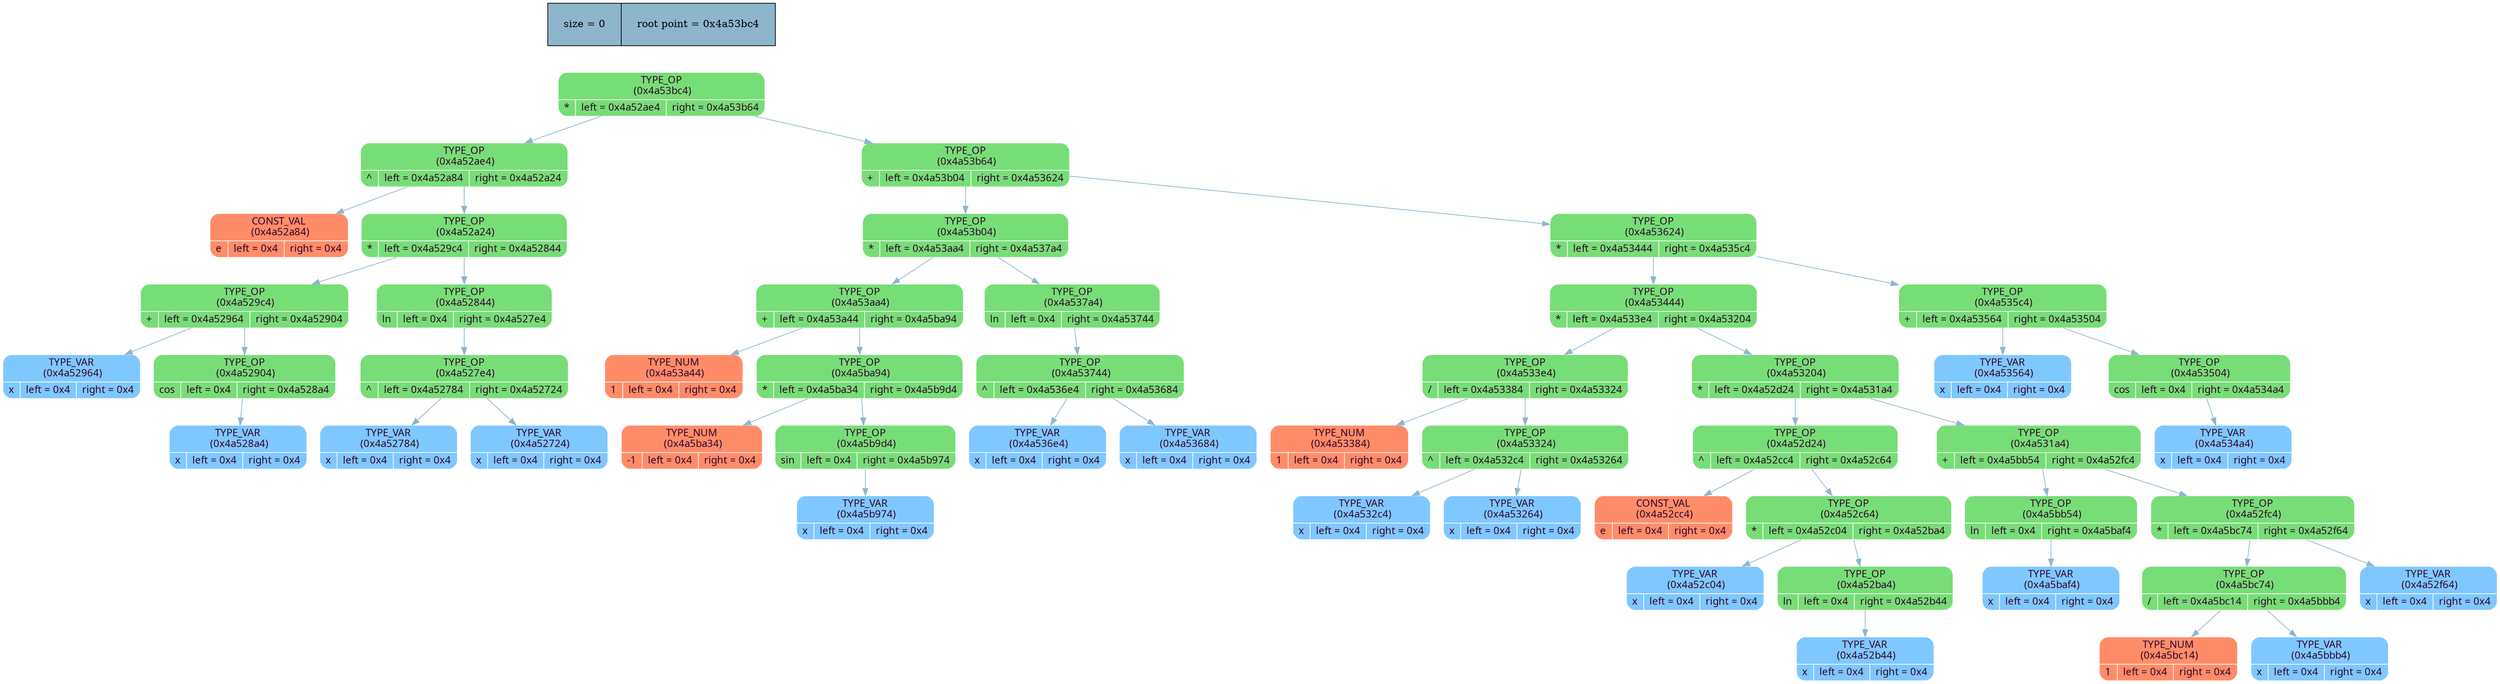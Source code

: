 digraph   
{
rankdir = ""
splines = "true"

node_stat [margin = "0.3*0.3", style = "filled", shape = "record", fillcolor = "#8DB6CD" label = " size = 0 | root point = 0x4a53bc4"]
{rank = source; node_stat}

node0x4a53bc4 [shape = "Mrecord", fillcolor = "#77DD77", style = "filled", fontcolor = "#31032A", fontname = "Calibri", color = "white", label = "{TYPE_OP\n (0x4a53bc4)| {* |left = 0x4a52ae4 |right = 0x4a53b64}}"]
node0x4a53bc4 -> node0x4a52ae4 [color = "#8DB6CD", style = "", constraint = true, fillcolor = "#8DB6CD",   fontcolor = "", fontname = "Calibri", label = ""];
node0x4a52ae4 [shape = "Mrecord", fillcolor = "#77DD77", style = "filled", fontcolor = "#31032A", fontname = "Calibri", color = "white", label = "{TYPE_OP\n (0x4a52ae4)| {^ |left = 0x4a52a84 |right = 0x4a52a24}}"]
node0x4a52ae4 -> node0x4a52a84 [color = "#8DB6CD", style = "", constraint = true, fillcolor = "#8DB6CD",   fontcolor = "", fontname = "Calibri", label = ""];
node0x4a52a84 [shape = "Mrecord", fillcolor = "#FF8C69", style = "filled", fontcolor = "#31032A", fontname = "Calibri", color = "white", label = "{CONST_VAL\n (0x4a52a84)| {e |left = 0x4 |right = 0x4}}"]
node0x4a52ae4 -> node0x4a52a24 [color = "#8DB6CD", style = "", constraint = true, fillcolor = "#8DB6CD",   fontcolor = "", fontname = "Calibri", label = ""];
node0x4a52a24 [shape = "Mrecord", fillcolor = "#77DD77", style = "filled", fontcolor = "#31032A", fontname = "Calibri", color = "white", label = "{TYPE_OP\n (0x4a52a24)| {* |left = 0x4a529c4 |right = 0x4a52844}}"]
node0x4a52a24 -> node0x4a529c4 [color = "#8DB6CD", style = "", constraint = true, fillcolor = "#8DB6CD",   fontcolor = "", fontname = "Calibri", label = ""];
node0x4a529c4 [shape = "Mrecord", fillcolor = "#77DD77", style = "filled", fontcolor = "#31032A", fontname = "Calibri", color = "white", label = "{TYPE_OP\n (0x4a529c4)| {+ |left = 0x4a52964 |right = 0x4a52904}}"]
node0x4a529c4 -> node0x4a52964 [color = "#8DB6CD", style = "", constraint = true, fillcolor = "#8DB6CD",   fontcolor = "", fontname = "Calibri", label = ""];
node0x4a52964 [shape = "Mrecord", fillcolor = "#7FC7FF", style = "filled", fontcolor = "#31032A", fontname = "Calibri", color = "white", label = "{TYPE_VAR\n (0x4a52964)| {x |left = 0x4 |right = 0x4}}"]
node0x4a529c4 -> node0x4a52904 [color = "#8DB6CD", style = "", constraint = true, fillcolor = "#8DB6CD",   fontcolor = "", fontname = "Calibri", label = ""];
node0x4a52904 [shape = "Mrecord", fillcolor = "#77DD77", style = "filled", fontcolor = "#31032A", fontname = "Calibri", color = "white", label = "{TYPE_OP\n (0x4a52904)| {cos |left = 0x4 |right = 0x4a528a4}}"]
node0x4a52904 -> node0x4a528a4 [color = "#8DB6CD", style = "", constraint = true, fillcolor = "#8DB6CD",   fontcolor = "", fontname = "Calibri", label = ""];
node0x4a528a4 [shape = "Mrecord", fillcolor = "#7FC7FF", style = "filled", fontcolor = "#31032A", fontname = "Calibri", color = "white", label = "{TYPE_VAR\n (0x4a528a4)| {x |left = 0x4 |right = 0x4}}"]
node0x4a52a24 -> node0x4a52844 [color = "#8DB6CD", style = "", constraint = true, fillcolor = "#8DB6CD",   fontcolor = "", fontname = "Calibri", label = ""];
node0x4a52844 [shape = "Mrecord", fillcolor = "#77DD77", style = "filled", fontcolor = "#31032A", fontname = "Calibri", color = "white", label = "{TYPE_OP\n (0x4a52844)| {ln |left = 0x4 |right = 0x4a527e4}}"]
node0x4a52844 -> node0x4a527e4 [color = "#8DB6CD", style = "", constraint = true, fillcolor = "#8DB6CD",   fontcolor = "", fontname = "Calibri", label = ""];
node0x4a527e4 [shape = "Mrecord", fillcolor = "#77DD77", style = "filled", fontcolor = "#31032A", fontname = "Calibri", color = "white", label = "{TYPE_OP\n (0x4a527e4)| {^ |left = 0x4a52784 |right = 0x4a52724}}"]
node0x4a527e4 -> node0x4a52784 [color = "#8DB6CD", style = "", constraint = true, fillcolor = "#8DB6CD",   fontcolor = "", fontname = "Calibri", label = ""];
node0x4a52784 [shape = "Mrecord", fillcolor = "#7FC7FF", style = "filled", fontcolor = "#31032A", fontname = "Calibri", color = "white", label = "{TYPE_VAR\n (0x4a52784)| {x |left = 0x4 |right = 0x4}}"]
node0x4a527e4 -> node0x4a52724 [color = "#8DB6CD", style = "", constraint = true, fillcolor = "#8DB6CD",   fontcolor = "", fontname = "Calibri", label = ""];
node0x4a52724 [shape = "Mrecord", fillcolor = "#7FC7FF", style = "filled", fontcolor = "#31032A", fontname = "Calibri", color = "white", label = "{TYPE_VAR\n (0x4a52724)| {x |left = 0x4 |right = 0x4}}"]
node0x4a53bc4 -> node0x4a53b64 [color = "#8DB6CD", style = "", constraint = true, fillcolor = "#8DB6CD",   fontcolor = "", fontname = "Calibri", label = ""];
node0x4a53b64 [shape = "Mrecord", fillcolor = "#77DD77", style = "filled", fontcolor = "#31032A", fontname = "Calibri", color = "white", label = "{TYPE_OP\n (0x4a53b64)| {+ |left = 0x4a53b04 |right = 0x4a53624}}"]
node0x4a53b64 -> node0x4a53b04 [color = "#8DB6CD", style = "", constraint = true, fillcolor = "#8DB6CD",   fontcolor = "", fontname = "Calibri", label = ""];
node0x4a53b04 [shape = "Mrecord", fillcolor = "#77DD77", style = "filled", fontcolor = "#31032A", fontname = "Calibri", color = "white", label = "{TYPE_OP\n (0x4a53b04)| {* |left = 0x4a53aa4 |right = 0x4a537a4}}"]
node0x4a53b04 -> node0x4a53aa4 [color = "#8DB6CD", style = "", constraint = true, fillcolor = "#8DB6CD",   fontcolor = "", fontname = "Calibri", label = ""];
node0x4a53aa4 [shape = "Mrecord", fillcolor = "#77DD77", style = "filled", fontcolor = "#31032A", fontname = "Calibri", color = "white", label = "{TYPE_OP\n (0x4a53aa4)| {+ |left = 0x4a53a44 |right = 0x4a5ba94}}"]
node0x4a53aa4 -> node0x4a53a44 [color = "#8DB6CD", style = "", constraint = true, fillcolor = "#8DB6CD",   fontcolor = "", fontname = "Calibri", label = ""];
node0x4a53a44 [shape = "Mrecord", fillcolor = "#FF8C69", style = "filled", fontcolor = "#31032A", fontname = "Calibri", color = "white", label = "{TYPE_NUM\n (0x4a53a44)| {1 |left = 0x4 |right = 0x4}}"]
node0x4a53aa4 -> node0x4a5ba94 [color = "#8DB6CD", style = "", constraint = true, fillcolor = "#8DB6CD",   fontcolor = "", fontname = "Calibri", label = ""];
node0x4a5ba94 [shape = "Mrecord", fillcolor = "#77DD77", style = "filled", fontcolor = "#31032A", fontname = "Calibri", color = "white", label = "{TYPE_OP\n (0x4a5ba94)| {* |left = 0x4a5ba34 |right = 0x4a5b9d4}}"]
node0x4a5ba94 -> node0x4a5ba34 [color = "#8DB6CD", style = "", constraint = true, fillcolor = "#8DB6CD",   fontcolor = "", fontname = "Calibri", label = ""];
node0x4a5ba34 [shape = "Mrecord", fillcolor = "#FF8C69", style = "filled", fontcolor = "#31032A", fontname = "Calibri", color = "white", label = "{TYPE_NUM\n (0x4a5ba34)| {-1 |left = 0x4 |right = 0x4}}"]
node0x4a5ba94 -> node0x4a5b9d4 [color = "#8DB6CD", style = "", constraint = true, fillcolor = "#8DB6CD",   fontcolor = "", fontname = "Calibri", label = ""];
node0x4a5b9d4 [shape = "Mrecord", fillcolor = "#77DD77", style = "filled", fontcolor = "#31032A", fontname = "Calibri", color = "white", label = "{TYPE_OP\n (0x4a5b9d4)| {sin |left = 0x4 |right = 0x4a5b974}}"]
node0x4a5b9d4 -> node0x4a5b974 [color = "#8DB6CD", style = "", constraint = true, fillcolor = "#8DB6CD",   fontcolor = "", fontname = "Calibri", label = ""];
node0x4a5b974 [shape = "Mrecord", fillcolor = "#7FC7FF", style = "filled", fontcolor = "#31032A", fontname = "Calibri", color = "white", label = "{TYPE_VAR\n (0x4a5b974)| {x |left = 0x4 |right = 0x4}}"]
node0x4a53b04 -> node0x4a537a4 [color = "#8DB6CD", style = "", constraint = true, fillcolor = "#8DB6CD",   fontcolor = "", fontname = "Calibri", label = ""];
node0x4a537a4 [shape = "Mrecord", fillcolor = "#77DD77", style = "filled", fontcolor = "#31032A", fontname = "Calibri", color = "white", label = "{TYPE_OP\n (0x4a537a4)| {ln |left = 0x4 |right = 0x4a53744}}"]
node0x4a537a4 -> node0x4a53744 [color = "#8DB6CD", style = "", constraint = true, fillcolor = "#8DB6CD",   fontcolor = "", fontname = "Calibri", label = ""];
node0x4a53744 [shape = "Mrecord", fillcolor = "#77DD77", style = "filled", fontcolor = "#31032A", fontname = "Calibri", color = "white", label = "{TYPE_OP\n (0x4a53744)| {^ |left = 0x4a536e4 |right = 0x4a53684}}"]
node0x4a53744 -> node0x4a536e4 [color = "#8DB6CD", style = "", constraint = true, fillcolor = "#8DB6CD",   fontcolor = "", fontname = "Calibri", label = ""];
node0x4a536e4 [shape = "Mrecord", fillcolor = "#7FC7FF", style = "filled", fontcolor = "#31032A", fontname = "Calibri", color = "white", label = "{TYPE_VAR\n (0x4a536e4)| {x |left = 0x4 |right = 0x4}}"]
node0x4a53744 -> node0x4a53684 [color = "#8DB6CD", style = "", constraint = true, fillcolor = "#8DB6CD",   fontcolor = "", fontname = "Calibri", label = ""];
node0x4a53684 [shape = "Mrecord", fillcolor = "#7FC7FF", style = "filled", fontcolor = "#31032A", fontname = "Calibri", color = "white", label = "{TYPE_VAR\n (0x4a53684)| {x |left = 0x4 |right = 0x4}}"]
node0x4a53b64 -> node0x4a53624 [color = "#8DB6CD", style = "", constraint = true, fillcolor = "#8DB6CD",   fontcolor = "", fontname = "Calibri", label = ""];
node0x4a53624 [shape = "Mrecord", fillcolor = "#77DD77", style = "filled", fontcolor = "#31032A", fontname = "Calibri", color = "white", label = "{TYPE_OP\n (0x4a53624)| {* |left = 0x4a53444 |right = 0x4a535c4}}"]
node0x4a53624 -> node0x4a53444 [color = "#8DB6CD", style = "", constraint = true, fillcolor = "#8DB6CD",   fontcolor = "", fontname = "Calibri", label = ""];
node0x4a53444 [shape = "Mrecord", fillcolor = "#77DD77", style = "filled", fontcolor = "#31032A", fontname = "Calibri", color = "white", label = "{TYPE_OP\n (0x4a53444)| {* |left = 0x4a533e4 |right = 0x4a53204}}"]
node0x4a53444 -> node0x4a533e4 [color = "#8DB6CD", style = "", constraint = true, fillcolor = "#8DB6CD",   fontcolor = "", fontname = "Calibri", label = ""];
node0x4a533e4 [shape = "Mrecord", fillcolor = "#77DD77", style = "filled", fontcolor = "#31032A", fontname = "Calibri", color = "white", label = "{TYPE_OP\n (0x4a533e4)| {/ |left = 0x4a53384 |right = 0x4a53324}}"]
node0x4a533e4 -> node0x4a53384 [color = "#8DB6CD", style = "", constraint = true, fillcolor = "#8DB6CD",   fontcolor = "", fontname = "Calibri", label = ""];
node0x4a53384 [shape = "Mrecord", fillcolor = "#FF8C69", style = "filled", fontcolor = "#31032A", fontname = "Calibri", color = "white", label = "{TYPE_NUM\n (0x4a53384)| {1 |left = 0x4 |right = 0x4}}"]
node0x4a533e4 -> node0x4a53324 [color = "#8DB6CD", style = "", constraint = true, fillcolor = "#8DB6CD",   fontcolor = "", fontname = "Calibri", label = ""];
node0x4a53324 [shape = "Mrecord", fillcolor = "#77DD77", style = "filled", fontcolor = "#31032A", fontname = "Calibri", color = "white", label = "{TYPE_OP\n (0x4a53324)| {^ |left = 0x4a532c4 |right = 0x4a53264}}"]
node0x4a53324 -> node0x4a532c4 [color = "#8DB6CD", style = "", constraint = true, fillcolor = "#8DB6CD",   fontcolor = "", fontname = "Calibri", label = ""];
node0x4a532c4 [shape = "Mrecord", fillcolor = "#7FC7FF", style = "filled", fontcolor = "#31032A", fontname = "Calibri", color = "white", label = "{TYPE_VAR\n (0x4a532c4)| {x |left = 0x4 |right = 0x4}}"]
node0x4a53324 -> node0x4a53264 [color = "#8DB6CD", style = "", constraint = true, fillcolor = "#8DB6CD",   fontcolor = "", fontname = "Calibri", label = ""];
node0x4a53264 [shape = "Mrecord", fillcolor = "#7FC7FF", style = "filled", fontcolor = "#31032A", fontname = "Calibri", color = "white", label = "{TYPE_VAR\n (0x4a53264)| {x |left = 0x4 |right = 0x4}}"]
node0x4a53444 -> node0x4a53204 [color = "#8DB6CD", style = "", constraint = true, fillcolor = "#8DB6CD",   fontcolor = "", fontname = "Calibri", label = ""];
node0x4a53204 [shape = "Mrecord", fillcolor = "#77DD77", style = "filled", fontcolor = "#31032A", fontname = "Calibri", color = "white", label = "{TYPE_OP\n (0x4a53204)| {* |left = 0x4a52d24 |right = 0x4a531a4}}"]
node0x4a53204 -> node0x4a52d24 [color = "#8DB6CD", style = "", constraint = true, fillcolor = "#8DB6CD",   fontcolor = "", fontname = "Calibri", label = ""];
node0x4a52d24 [shape = "Mrecord", fillcolor = "#77DD77", style = "filled", fontcolor = "#31032A", fontname = "Calibri", color = "white", label = "{TYPE_OP\n (0x4a52d24)| {^ |left = 0x4a52cc4 |right = 0x4a52c64}}"]
node0x4a52d24 -> node0x4a52cc4 [color = "#8DB6CD", style = "", constraint = true, fillcolor = "#8DB6CD",   fontcolor = "", fontname = "Calibri", label = ""];
node0x4a52cc4 [shape = "Mrecord", fillcolor = "#FF8C69", style = "filled", fontcolor = "#31032A", fontname = "Calibri", color = "white", label = "{CONST_VAL\n (0x4a52cc4)| {e |left = 0x4 |right = 0x4}}"]
node0x4a52d24 -> node0x4a52c64 [color = "#8DB6CD", style = "", constraint = true, fillcolor = "#8DB6CD",   fontcolor = "", fontname = "Calibri", label = ""];
node0x4a52c64 [shape = "Mrecord", fillcolor = "#77DD77", style = "filled", fontcolor = "#31032A", fontname = "Calibri", color = "white", label = "{TYPE_OP\n (0x4a52c64)| {* |left = 0x4a52c04 |right = 0x4a52ba4}}"]
node0x4a52c64 -> node0x4a52c04 [color = "#8DB6CD", style = "", constraint = true, fillcolor = "#8DB6CD",   fontcolor = "", fontname = "Calibri", label = ""];
node0x4a52c04 [shape = "Mrecord", fillcolor = "#7FC7FF", style = "filled", fontcolor = "#31032A", fontname = "Calibri", color = "white", label = "{TYPE_VAR\n (0x4a52c04)| {x |left = 0x4 |right = 0x4}}"]
node0x4a52c64 -> node0x4a52ba4 [color = "#8DB6CD", style = "", constraint = true, fillcolor = "#8DB6CD",   fontcolor = "", fontname = "Calibri", label = ""];
node0x4a52ba4 [shape = "Mrecord", fillcolor = "#77DD77", style = "filled", fontcolor = "#31032A", fontname = "Calibri", color = "white", label = "{TYPE_OP\n (0x4a52ba4)| {ln |left = 0x4 |right = 0x4a52b44}}"]
node0x4a52ba4 -> node0x4a52b44 [color = "#8DB6CD", style = "", constraint = true, fillcolor = "#8DB6CD",   fontcolor = "", fontname = "Calibri", label = ""];
node0x4a52b44 [shape = "Mrecord", fillcolor = "#7FC7FF", style = "filled", fontcolor = "#31032A", fontname = "Calibri", color = "white", label = "{TYPE_VAR\n (0x4a52b44)| {x |left = 0x4 |right = 0x4}}"]
node0x4a53204 -> node0x4a531a4 [color = "#8DB6CD", style = "", constraint = true, fillcolor = "#8DB6CD",   fontcolor = "", fontname = "Calibri", label = ""];
node0x4a531a4 [shape = "Mrecord", fillcolor = "#77DD77", style = "filled", fontcolor = "#31032A", fontname = "Calibri", color = "white", label = "{TYPE_OP\n (0x4a531a4)| {+ |left = 0x4a5bb54 |right = 0x4a52fc4}}"]
node0x4a531a4 -> node0x4a5bb54 [color = "#8DB6CD", style = "", constraint = true, fillcolor = "#8DB6CD",   fontcolor = "", fontname = "Calibri", label = ""];
node0x4a5bb54 [shape = "Mrecord", fillcolor = "#77DD77", style = "filled", fontcolor = "#31032A", fontname = "Calibri", color = "white", label = "{TYPE_OP\n (0x4a5bb54)| {ln |left = 0x4 |right = 0x4a5baf4}}"]
node0x4a5bb54 -> node0x4a5baf4 [color = "#8DB6CD", style = "", constraint = true, fillcolor = "#8DB6CD",   fontcolor = "", fontname = "Calibri", label = ""];
node0x4a5baf4 [shape = "Mrecord", fillcolor = "#7FC7FF", style = "filled", fontcolor = "#31032A", fontname = "Calibri", color = "white", label = "{TYPE_VAR\n (0x4a5baf4)| {x |left = 0x4 |right = 0x4}}"]
node0x4a531a4 -> node0x4a52fc4 [color = "#8DB6CD", style = "", constraint = true, fillcolor = "#8DB6CD",   fontcolor = "", fontname = "Calibri", label = ""];
node0x4a52fc4 [shape = "Mrecord", fillcolor = "#77DD77", style = "filled", fontcolor = "#31032A", fontname = "Calibri", color = "white", label = "{TYPE_OP\n (0x4a52fc4)| {* |left = 0x4a5bc74 |right = 0x4a52f64}}"]
node0x4a52fc4 -> node0x4a5bc74 [color = "#8DB6CD", style = "", constraint = true, fillcolor = "#8DB6CD",   fontcolor = "", fontname = "Calibri", label = ""];
node0x4a5bc74 [shape = "Mrecord", fillcolor = "#77DD77", style = "filled", fontcolor = "#31032A", fontname = "Calibri", color = "white", label = "{TYPE_OP\n (0x4a5bc74)| {/ |left = 0x4a5bc14 |right = 0x4a5bbb4}}"]
node0x4a5bc74 -> node0x4a5bc14 [color = "#8DB6CD", style = "", constraint = true, fillcolor = "#8DB6CD",   fontcolor = "", fontname = "Calibri", label = ""];
node0x4a5bc14 [shape = "Mrecord", fillcolor = "#FF8C69", style = "filled", fontcolor = "#31032A", fontname = "Calibri", color = "white", label = "{TYPE_NUM\n (0x4a5bc14)| {1 |left = 0x4 |right = 0x4}}"]
node0x4a5bc74 -> node0x4a5bbb4 [color = "#8DB6CD", style = "", constraint = true, fillcolor = "#8DB6CD",   fontcolor = "", fontname = "Calibri", label = ""];
node0x4a5bbb4 [shape = "Mrecord", fillcolor = "#7FC7FF", style = "filled", fontcolor = "#31032A", fontname = "Calibri", color = "white", label = "{TYPE_VAR\n (0x4a5bbb4)| {x |left = 0x4 |right = 0x4}}"]
node0x4a52fc4 -> node0x4a52f64 [color = "#8DB6CD", style = "", constraint = true, fillcolor = "#8DB6CD",   fontcolor = "", fontname = "Calibri", label = ""];
node0x4a52f64 [shape = "Mrecord", fillcolor = "#7FC7FF", style = "filled", fontcolor = "#31032A", fontname = "Calibri", color = "white", label = "{TYPE_VAR\n (0x4a52f64)| {x |left = 0x4 |right = 0x4}}"]
node0x4a53624 -> node0x4a535c4 [color = "#8DB6CD", style = "", constraint = true, fillcolor = "#8DB6CD",   fontcolor = "", fontname = "Calibri", label = ""];
node0x4a535c4 [shape = "Mrecord", fillcolor = "#77DD77", style = "filled", fontcolor = "#31032A", fontname = "Calibri", color = "white", label = "{TYPE_OP\n (0x4a535c4)| {+ |left = 0x4a53564 |right = 0x4a53504}}"]
node0x4a535c4 -> node0x4a53564 [color = "#8DB6CD", style = "", constraint = true, fillcolor = "#8DB6CD",   fontcolor = "", fontname = "Calibri", label = ""];
node0x4a53564 [shape = "Mrecord", fillcolor = "#7FC7FF", style = "filled", fontcolor = "#31032A", fontname = "Calibri", color = "white", label = "{TYPE_VAR\n (0x4a53564)| {x |left = 0x4 |right = 0x4}}"]
node0x4a535c4 -> node0x4a53504 [color = "#8DB6CD", style = "", constraint = true, fillcolor = "#8DB6CD",   fontcolor = "", fontname = "Calibri", label = ""];
node0x4a53504 [shape = "Mrecord", fillcolor = "#77DD77", style = "filled", fontcolor = "#31032A", fontname = "Calibri", color = "white", label = "{TYPE_OP\n (0x4a53504)| {cos |left = 0x4 |right = 0x4a534a4}}"]
node0x4a53504 -> node0x4a534a4 [color = "#8DB6CD", style = "", constraint = true, fillcolor = "#8DB6CD",   fontcolor = "", fontname = "Calibri", label = ""];
node0x4a534a4 [shape = "Mrecord", fillcolor = "#7FC7FF", style = "filled", fontcolor = "#31032A", fontname = "Calibri", color = "white", label = "{TYPE_VAR\n (0x4a534a4)| {x |left = 0x4 |right = 0x4}}"]
}
